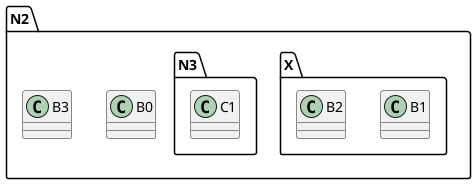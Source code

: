 {
  "sha1": "nuzlyx8o8yk474tb1y6z0xrpgw5dlr4",
  "insertion": {
    "when": "2024-06-04T17:28:39.078Z",
    "url": "https://github.com/plantuml/plantuml/issues/1242",
    "user": "plantuml@gmail.com"
  }
}
@startuml
namespace N2 {
  class B0 {}
  package X {
  ' same behaviour with together (uncomment next, and comment previous line to see):
  'together {
    class B1 {}
    class B2 {}
  }
  class B3 {}

'Add the closing `}` of N2 here, and get an error (uncomment next line to see):
'}

' Or do not add it, and see B3 not being part of N2.

' But if we link to B3 as `N2.B3` it goes back to the N2 namespace (uncomment next line to see):
'N2.B0 --> N2.B3

'N3 is not part of N2, even thought N2 was never closed:
namespace N3 {
  class C1 {}
}
@enduml

